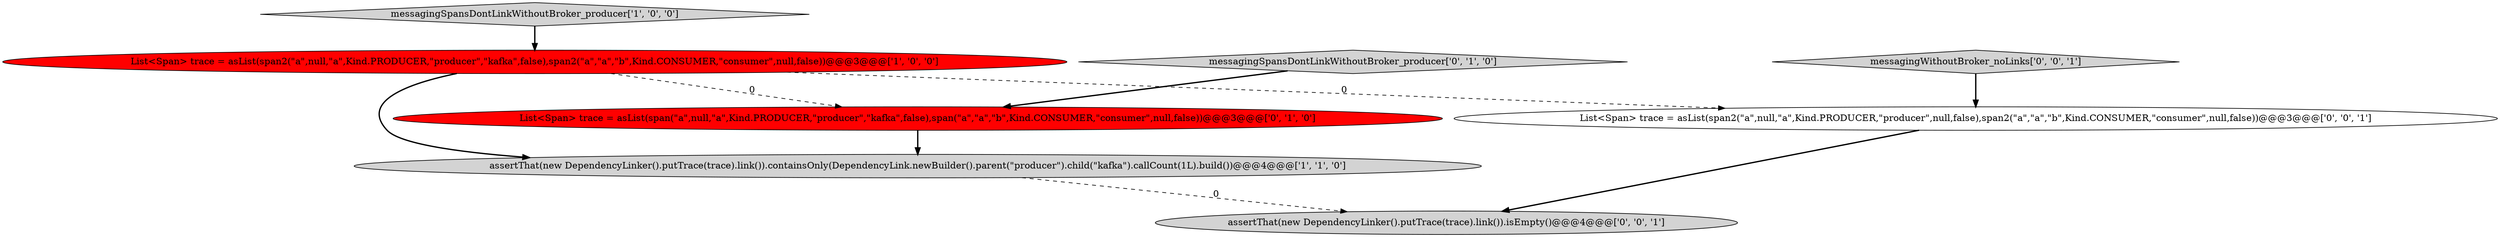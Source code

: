 digraph {
1 [style = filled, label = "assertThat(new DependencyLinker().putTrace(trace).link()).containsOnly(DependencyLink.newBuilder().parent(\"producer\").child(\"kafka\").callCount(1L).build())@@@4@@@['1', '1', '0']", fillcolor = lightgray, shape = ellipse image = "AAA0AAABBB1BBB"];
2 [style = filled, label = "messagingSpansDontLinkWithoutBroker_producer['1', '0', '0']", fillcolor = lightgray, shape = diamond image = "AAA0AAABBB1BBB"];
7 [style = filled, label = "assertThat(new DependencyLinker().putTrace(trace).link()).isEmpty()@@@4@@@['0', '0', '1']", fillcolor = lightgray, shape = ellipse image = "AAA0AAABBB3BBB"];
6 [style = filled, label = "messagingWithoutBroker_noLinks['0', '0', '1']", fillcolor = lightgray, shape = diamond image = "AAA0AAABBB3BBB"];
0 [style = filled, label = "List<Span> trace = asList(span2(\"a\",null,\"a\",Kind.PRODUCER,\"producer\",\"kafka\",false),span2(\"a\",\"a\",\"b\",Kind.CONSUMER,\"consumer\",null,false))@@@3@@@['1', '0', '0']", fillcolor = red, shape = ellipse image = "AAA1AAABBB1BBB"];
3 [style = filled, label = "messagingSpansDontLinkWithoutBroker_producer['0', '1', '0']", fillcolor = lightgray, shape = diamond image = "AAA0AAABBB2BBB"];
5 [style = filled, label = "List<Span> trace = asList(span2(\"a\",null,\"a\",Kind.PRODUCER,\"producer\",null,false),span2(\"a\",\"a\",\"b\",Kind.CONSUMER,\"consumer\",null,false))@@@3@@@['0', '0', '1']", fillcolor = white, shape = ellipse image = "AAA0AAABBB3BBB"];
4 [style = filled, label = "List<Span> trace = asList(span(\"a\",null,\"a\",Kind.PRODUCER,\"producer\",\"kafka\",false),span(\"a\",\"a\",\"b\",Kind.CONSUMER,\"consumer\",null,false))@@@3@@@['0', '1', '0']", fillcolor = red, shape = ellipse image = "AAA1AAABBB2BBB"];
5->7 [style = bold, label=""];
6->5 [style = bold, label=""];
4->1 [style = bold, label=""];
2->0 [style = bold, label=""];
0->4 [style = dashed, label="0"];
1->7 [style = dashed, label="0"];
0->5 [style = dashed, label="0"];
3->4 [style = bold, label=""];
0->1 [style = bold, label=""];
}
